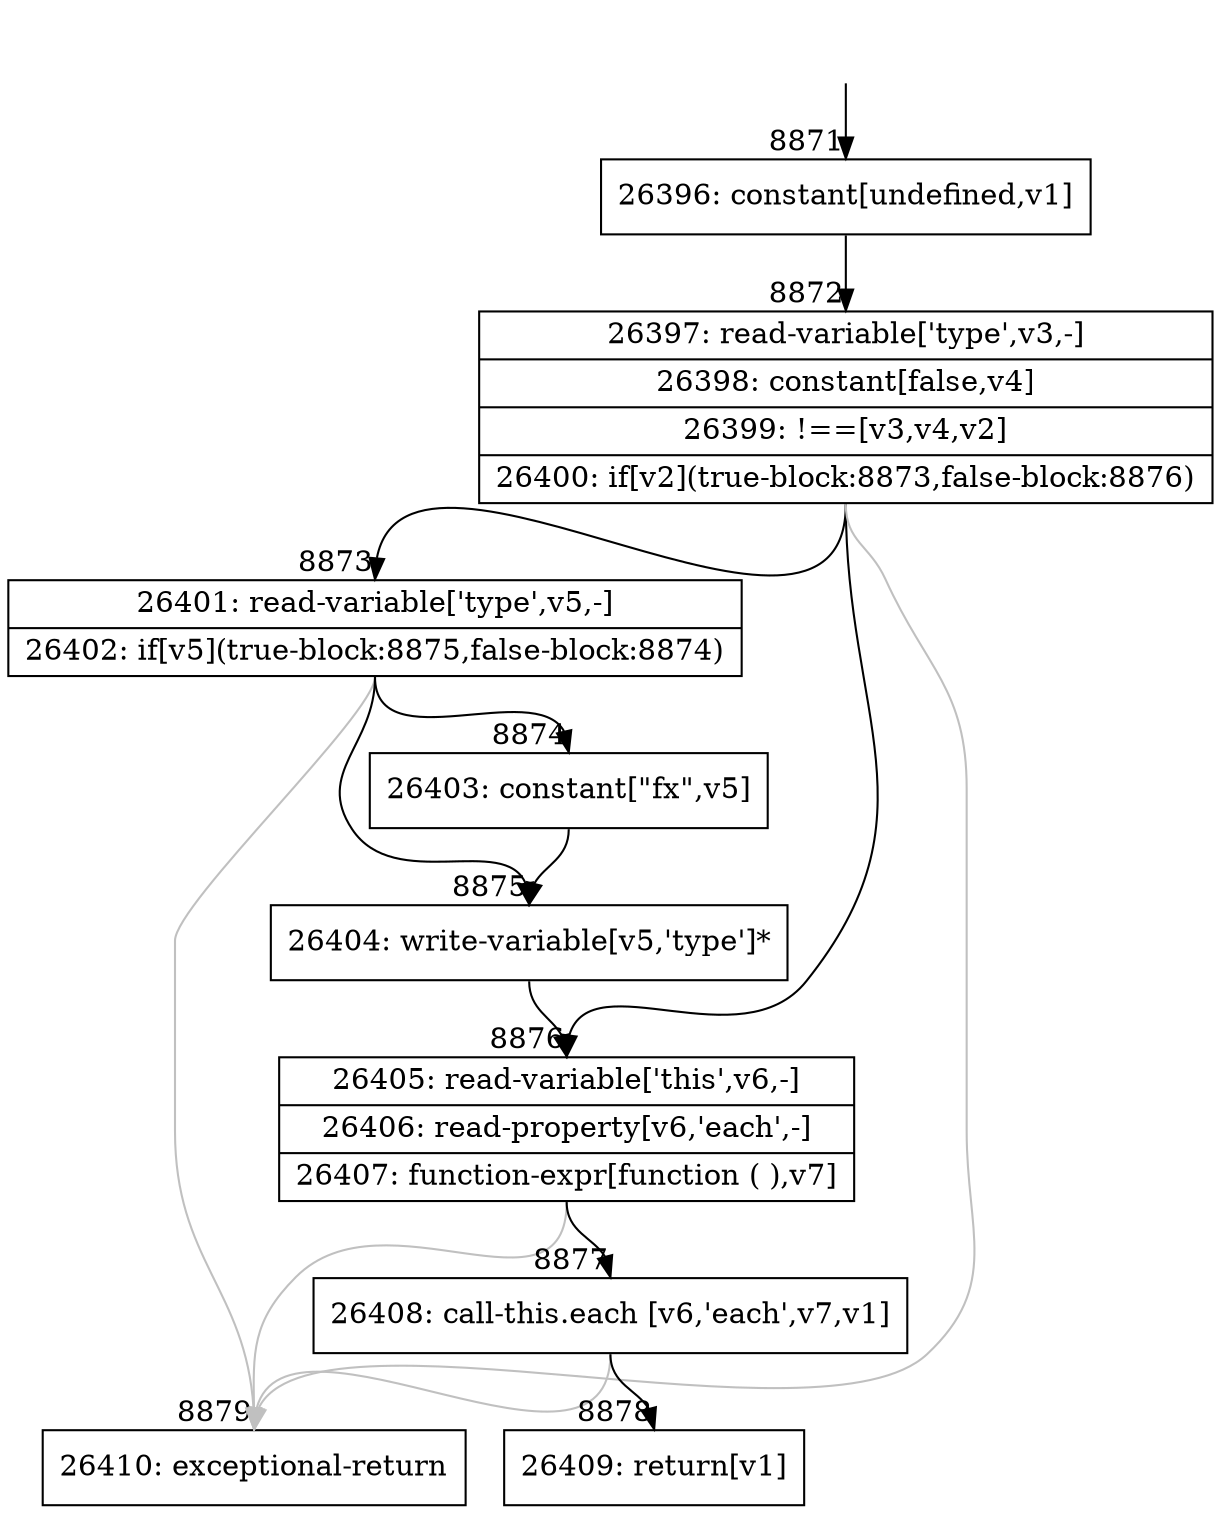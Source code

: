 digraph {
rankdir="TD"
BB_entry549[shape=none,label=""];
BB_entry549 -> BB8871 [tailport=s, headport=n, headlabel="    8871"]
BB8871 [shape=record label="{26396: constant[undefined,v1]}" ] 
BB8871 -> BB8872 [tailport=s, headport=n, headlabel="      8872"]
BB8872 [shape=record label="{26397: read-variable['type',v3,-]|26398: constant[false,v4]|26399: !==[v3,v4,v2]|26400: if[v2](true-block:8873,false-block:8876)}" ] 
BB8872 -> BB8873 [tailport=s, headport=n, headlabel="      8873"]
BB8872 -> BB8876 [tailport=s, headport=n, headlabel="      8876"]
BB8872 -> BB8879 [tailport=s, headport=n, color=gray, headlabel="      8879"]
BB8873 [shape=record label="{26401: read-variable['type',v5,-]|26402: if[v5](true-block:8875,false-block:8874)}" ] 
BB8873 -> BB8875 [tailport=s, headport=n, headlabel="      8875"]
BB8873 -> BB8874 [tailport=s, headport=n, headlabel="      8874"]
BB8873 -> BB8879 [tailport=s, headport=n, color=gray]
BB8874 [shape=record label="{26403: constant[\"fx\",v5]}" ] 
BB8874 -> BB8875 [tailport=s, headport=n]
BB8875 [shape=record label="{26404: write-variable[v5,'type']*}" ] 
BB8875 -> BB8876 [tailport=s, headport=n]
BB8876 [shape=record label="{26405: read-variable['this',v6,-]|26406: read-property[v6,'each',-]|26407: function-expr[function ( ),v7]}" ] 
BB8876 -> BB8877 [tailport=s, headport=n, headlabel="      8877"]
BB8876 -> BB8879 [tailport=s, headport=n, color=gray]
BB8877 [shape=record label="{26408: call-this.each [v6,'each',v7,v1]}" ] 
BB8877 -> BB8878 [tailport=s, headport=n, headlabel="      8878"]
BB8877 -> BB8879 [tailport=s, headport=n, color=gray]
BB8878 [shape=record label="{26409: return[v1]}" ] 
BB8879 [shape=record label="{26410: exceptional-return}" ] 
//#$~ 9224
}
